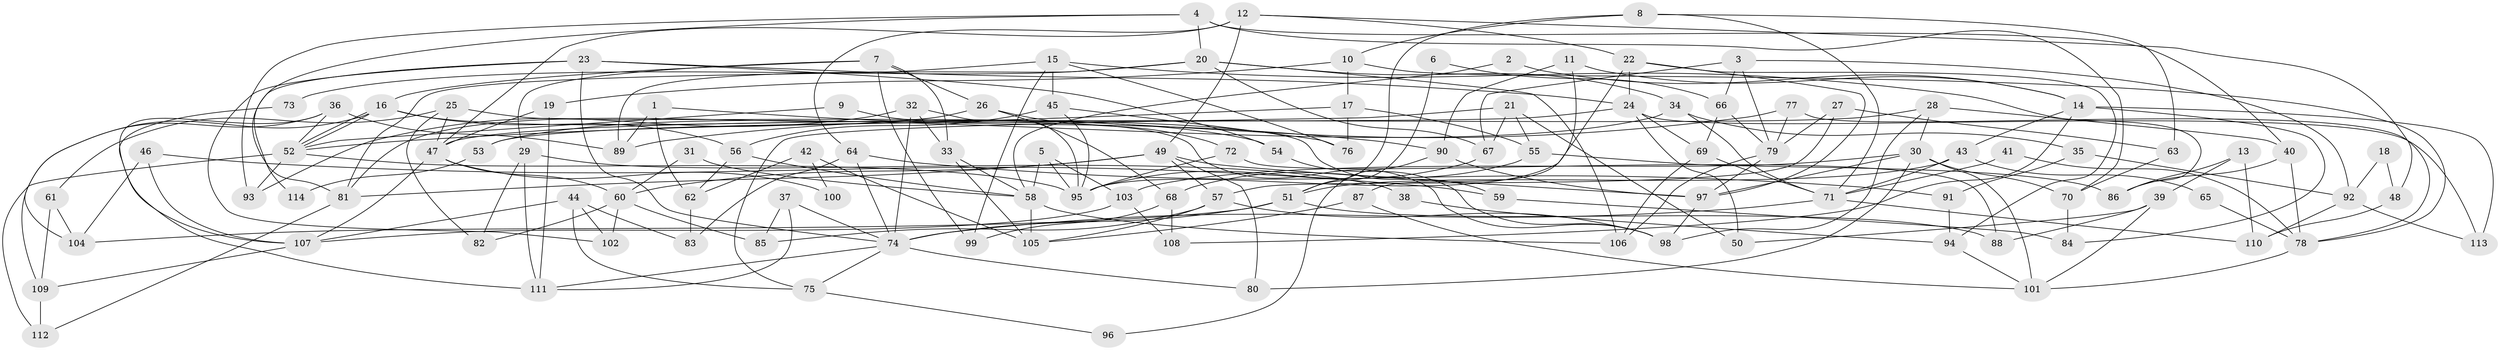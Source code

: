 // Generated by graph-tools (version 1.1) at 2025/36/03/09/25 02:36:14]
// undirected, 114 vertices, 228 edges
graph export_dot {
graph [start="1"]
  node [color=gray90,style=filled];
  1;
  2;
  3;
  4;
  5;
  6;
  7;
  8;
  9;
  10;
  11;
  12;
  13;
  14;
  15;
  16;
  17;
  18;
  19;
  20;
  21;
  22;
  23;
  24;
  25;
  26;
  27;
  28;
  29;
  30;
  31;
  32;
  33;
  34;
  35;
  36;
  37;
  38;
  39;
  40;
  41;
  42;
  43;
  44;
  45;
  46;
  47;
  48;
  49;
  50;
  51;
  52;
  53;
  54;
  55;
  56;
  57;
  58;
  59;
  60;
  61;
  62;
  63;
  64;
  65;
  66;
  67;
  68;
  69;
  70;
  71;
  72;
  73;
  74;
  75;
  76;
  77;
  78;
  79;
  80;
  81;
  82;
  83;
  84;
  85;
  86;
  87;
  88;
  89;
  90;
  91;
  92;
  93;
  94;
  95;
  96;
  97;
  98;
  99;
  100;
  101;
  102;
  103;
  104;
  105;
  106;
  107;
  108;
  109;
  110;
  111;
  112;
  113;
  114;
  1 -- 89;
  1 -- 90;
  1 -- 62;
  2 -- 14;
  2 -- 58;
  3 -- 79;
  3 -- 66;
  3 -- 67;
  3 -- 92;
  4 -- 70;
  4 -- 40;
  4 -- 20;
  4 -- 81;
  4 -- 93;
  5 -- 58;
  5 -- 95;
  5 -- 103;
  6 -- 51;
  6 -- 66;
  7 -- 26;
  7 -- 99;
  7 -- 16;
  7 -- 29;
  7 -- 33;
  8 -- 10;
  8 -- 51;
  8 -- 63;
  8 -- 71;
  9 -- 52;
  9 -- 98;
  10 -- 78;
  10 -- 17;
  10 -- 19;
  11 -- 14;
  11 -- 87;
  11 -- 90;
  12 -- 49;
  12 -- 22;
  12 -- 47;
  12 -- 48;
  12 -- 64;
  13 -- 39;
  13 -- 110;
  13 -- 86;
  14 -- 113;
  14 -- 43;
  14 -- 84;
  14 -- 108;
  15 -- 86;
  15 -- 45;
  15 -- 76;
  15 -- 81;
  15 -- 99;
  16 -- 52;
  16 -- 52;
  16 -- 54;
  16 -- 56;
  16 -- 109;
  17 -- 52;
  17 -- 76;
  17 -- 55;
  18 -- 92;
  18 -- 48;
  19 -- 47;
  19 -- 111;
  20 -- 67;
  20 -- 34;
  20 -- 73;
  20 -- 89;
  20 -- 106;
  21 -- 75;
  21 -- 67;
  21 -- 50;
  21 -- 55;
  22 -- 24;
  22 -- 97;
  22 -- 94;
  22 -- 95;
  23 -- 74;
  23 -- 54;
  23 -- 24;
  23 -- 102;
  23 -- 114;
  24 -- 69;
  24 -- 50;
  24 -- 53;
  24 -- 113;
  25 -- 82;
  25 -- 47;
  25 -- 59;
  25 -- 61;
  26 -- 81;
  26 -- 68;
  26 -- 72;
  27 -- 79;
  27 -- 63;
  27 -- 57;
  28 -- 30;
  28 -- 98;
  28 -- 40;
  28 -- 47;
  29 -- 111;
  29 -- 38;
  29 -- 82;
  30 -- 80;
  30 -- 103;
  30 -- 70;
  30 -- 97;
  30 -- 101;
  31 -- 60;
  31 -- 58;
  32 -- 33;
  32 -- 95;
  32 -- 74;
  32 -- 93;
  33 -- 58;
  33 -- 105;
  34 -- 71;
  34 -- 35;
  34 -- 53;
  35 -- 91;
  35 -- 92;
  36 -- 52;
  36 -- 111;
  36 -- 89;
  36 -- 104;
  37 -- 85;
  37 -- 74;
  37 -- 111;
  38 -- 94;
  39 -- 88;
  39 -- 50;
  39 -- 101;
  40 -- 86;
  40 -- 78;
  41 -- 71;
  41 -- 78;
  42 -- 62;
  42 -- 105;
  42 -- 100;
  43 -- 51;
  43 -- 71;
  43 -- 65;
  44 -- 102;
  44 -- 107;
  44 -- 75;
  44 -- 83;
  45 -- 56;
  45 -- 95;
  45 -- 76;
  46 -- 104;
  46 -- 107;
  46 -- 59;
  47 -- 60;
  47 -- 100;
  47 -- 107;
  48 -- 110;
  49 -- 81;
  49 -- 57;
  49 -- 60;
  49 -- 80;
  49 -- 97;
  51 -- 74;
  51 -- 104;
  51 -- 88;
  52 -- 93;
  52 -- 95;
  52 -- 112;
  53 -- 114;
  54 -- 98;
  55 -- 68;
  55 -- 86;
  56 -- 62;
  56 -- 58;
  57 -- 105;
  57 -- 85;
  57 -- 98;
  58 -- 106;
  58 -- 105;
  59 -- 84;
  60 -- 82;
  60 -- 85;
  60 -- 102;
  61 -- 109;
  61 -- 104;
  62 -- 83;
  63 -- 70;
  64 -- 74;
  64 -- 83;
  64 -- 91;
  65 -- 78;
  66 -- 79;
  66 -- 69;
  67 -- 95;
  68 -- 108;
  68 -- 99;
  69 -- 106;
  69 -- 71;
  70 -- 84;
  71 -- 74;
  71 -- 110;
  72 -- 95;
  72 -- 88;
  73 -- 107;
  74 -- 111;
  74 -- 75;
  74 -- 80;
  75 -- 96;
  77 -- 78;
  77 -- 89;
  77 -- 79;
  78 -- 101;
  79 -- 97;
  79 -- 106;
  81 -- 112;
  87 -- 101;
  87 -- 105;
  90 -- 97;
  90 -- 96;
  91 -- 94;
  92 -- 110;
  92 -- 113;
  94 -- 101;
  97 -- 98;
  103 -- 107;
  103 -- 108;
  107 -- 109;
  109 -- 112;
}
